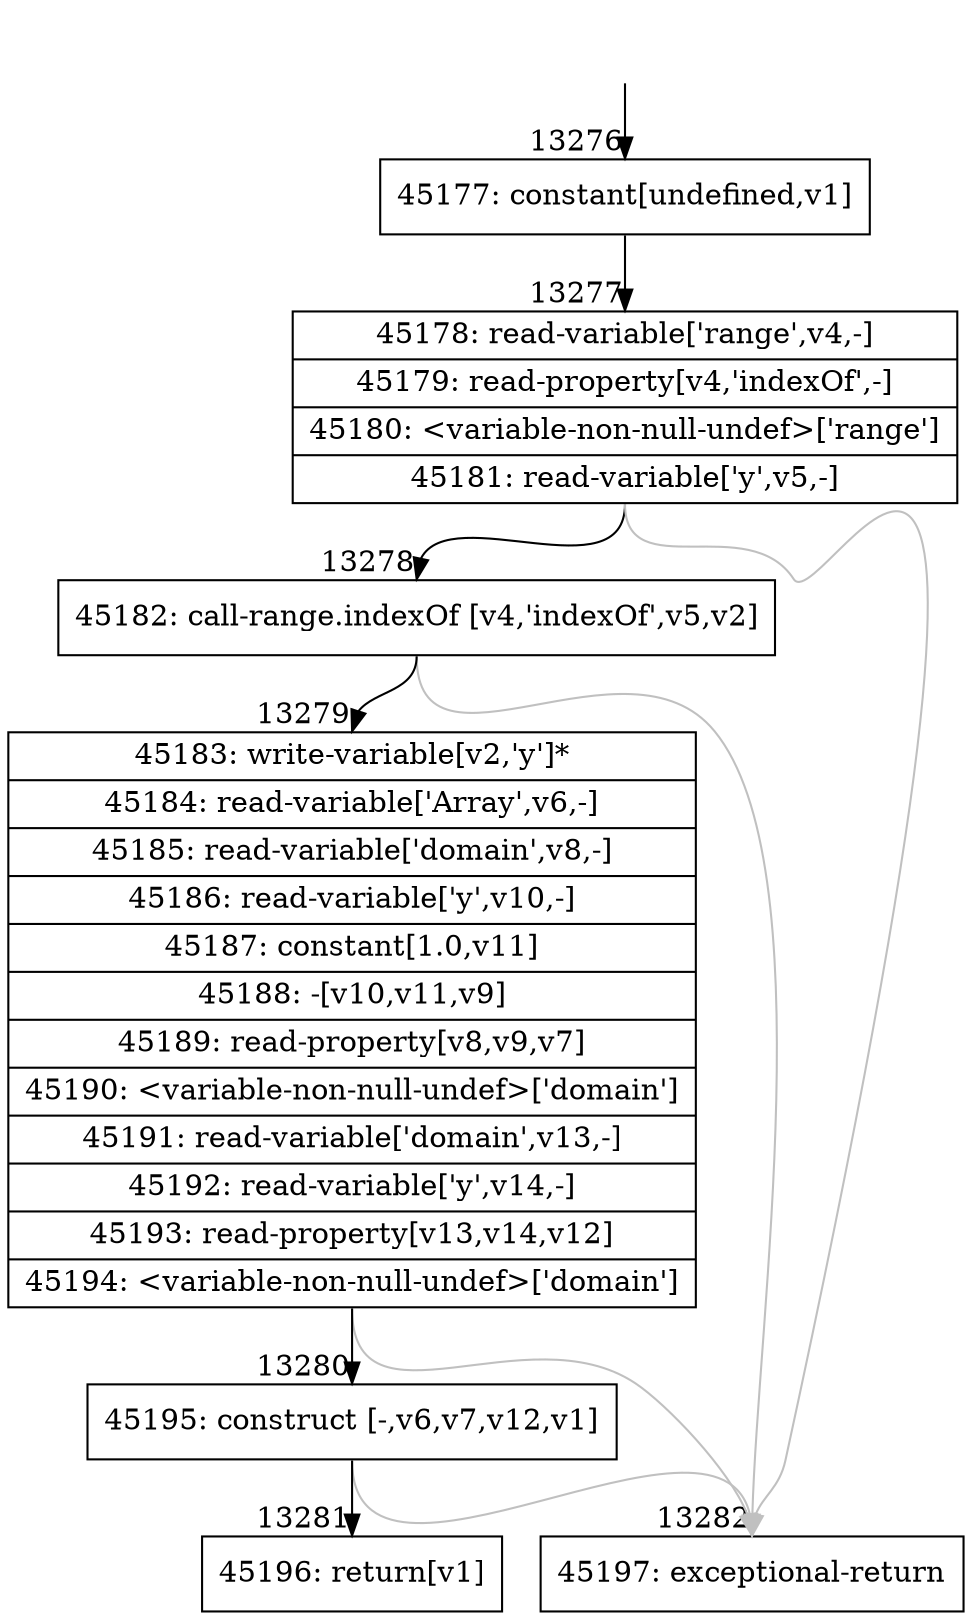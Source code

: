 digraph {
rankdir="TD"
BB_entry1240[shape=none,label=""];
BB_entry1240 -> BB13276 [tailport=s, headport=n, headlabel="    13276"]
BB13276 [shape=record label="{45177: constant[undefined,v1]}" ] 
BB13276 -> BB13277 [tailport=s, headport=n, headlabel="      13277"]
BB13277 [shape=record label="{45178: read-variable['range',v4,-]|45179: read-property[v4,'indexOf',-]|45180: \<variable-non-null-undef\>['range']|45181: read-variable['y',v5,-]}" ] 
BB13277 -> BB13278 [tailport=s, headport=n, headlabel="      13278"]
BB13277 -> BB13282 [tailport=s, headport=n, color=gray, headlabel="      13282"]
BB13278 [shape=record label="{45182: call-range.indexOf [v4,'indexOf',v5,v2]}" ] 
BB13278 -> BB13279 [tailport=s, headport=n, headlabel="      13279"]
BB13278 -> BB13282 [tailport=s, headport=n, color=gray]
BB13279 [shape=record label="{45183: write-variable[v2,'y']*|45184: read-variable['Array',v6,-]|45185: read-variable['domain',v8,-]|45186: read-variable['y',v10,-]|45187: constant[1.0,v11]|45188: -[v10,v11,v9]|45189: read-property[v8,v9,v7]|45190: \<variable-non-null-undef\>['domain']|45191: read-variable['domain',v13,-]|45192: read-variable['y',v14,-]|45193: read-property[v13,v14,v12]|45194: \<variable-non-null-undef\>['domain']}" ] 
BB13279 -> BB13280 [tailport=s, headport=n, headlabel="      13280"]
BB13279 -> BB13282 [tailport=s, headport=n, color=gray]
BB13280 [shape=record label="{45195: construct [-,v6,v7,v12,v1]}" ] 
BB13280 -> BB13281 [tailport=s, headport=n, headlabel="      13281"]
BB13280 -> BB13282 [tailport=s, headport=n, color=gray]
BB13281 [shape=record label="{45196: return[v1]}" ] 
BB13282 [shape=record label="{45197: exceptional-return}" ] 
//#$~ 7907
}
